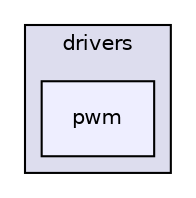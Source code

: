 digraph "pwm" {
  compound=true
  node [ fontsize="10", fontname="Helvetica"];
  edge [ labelfontsize="10", labelfontname="Helvetica"];
  subgraph clusterdir_91d6028ef0aa1035242bfefa07cd806e {
    graph [ bgcolor="#ddddee", pencolor="black", label="drivers" fontname="Helvetica", fontsize="10", URL="dir_91d6028ef0aa1035242bfefa07cd806e.html"]
  dir_cad17b9f769a17e178b8a9a80c710d7b [shape=box, label="pwm", style="filled", fillcolor="#eeeeff", pencolor="black", URL="dir_cad17b9f769a17e178b8a9a80c710d7b.html"];
  }
}
